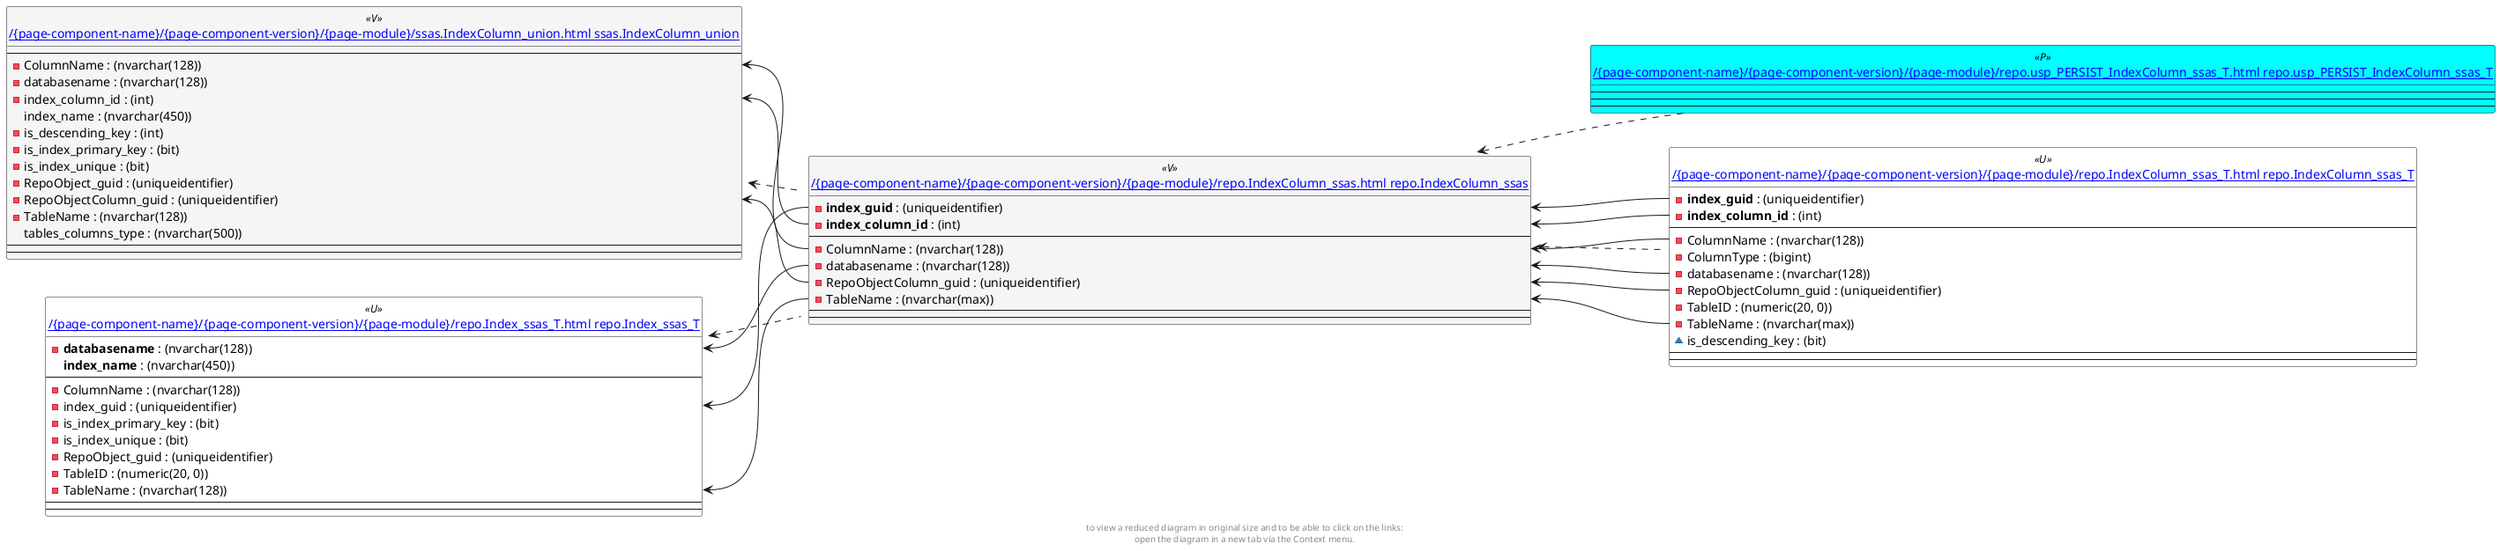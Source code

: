 @startuml
left to right direction
'top to bottom direction
hide circle
'avoide "." issues:
set namespaceSeparator none


skinparam class {
  BackgroundColor White
  BackgroundColor<<FN>> Yellow
  BackgroundColor<<FS>> Yellow
  BackgroundColor<<FT>> LightGray
  BackgroundColor<<IF>> Yellow
  BackgroundColor<<IS>> Yellow
  BackgroundColor<<P>> Aqua
  BackgroundColor<<PC>> Aqua
  BackgroundColor<<SN>> Yellow
  BackgroundColor<<SO>> SlateBlue
  BackgroundColor<<TF>> LightGray
  BackgroundColor<<TR>> Tomato
  BackgroundColor<<U>> White
  BackgroundColor<<V>> WhiteSmoke
  BackgroundColor<<X>> Aqua
}


entity "[[{site-url}/{page-component-name}/{page-component-version}/{page-module}/repo.Index_ssas_T.html repo.Index_ssas_T]]" as repo.Index_ssas_T << U >> {
  - **databasename** : (nvarchar(128))
  **index_name** : (nvarchar(450))
  --
  - ColumnName : (nvarchar(128))
  - index_guid : (uniqueidentifier)
  - is_index_primary_key : (bit)
  - is_index_unique : (bit)
  - RepoObject_guid : (uniqueidentifier)
  - TableID : (numeric(20, 0))
  - TableName : (nvarchar(128))
  --
  --
}

entity "[[{site-url}/{page-component-name}/{page-component-version}/{page-module}/repo.IndexColumn_ssas.html repo.IndexColumn_ssas]]" as repo.IndexColumn_ssas << V >> {
  - **index_guid** : (uniqueidentifier)
  - **index_column_id** : (int)
  --
  - ColumnName : (nvarchar(128))
  - databasename : (nvarchar(128))
  - RepoObjectColumn_guid : (uniqueidentifier)
  - TableName : (nvarchar(max))
  --
  --
}

entity "[[{site-url}/{page-component-name}/{page-component-version}/{page-module}/repo.IndexColumn_ssas_T.html repo.IndexColumn_ssas_T]]" as repo.IndexColumn_ssas_T << U >> {
  - **index_guid** : (uniqueidentifier)
  - **index_column_id** : (int)
  --
  - ColumnName : (nvarchar(128))
  - ColumnType : (bigint)
  - databasename : (nvarchar(128))
  - RepoObjectColumn_guid : (uniqueidentifier)
  - TableID : (numeric(20, 0))
  - TableName : (nvarchar(max))
  ~ is_descending_key : (bit)
  --
  --
}

entity "[[{site-url}/{page-component-name}/{page-component-version}/{page-module}/repo.usp_PERSIST_IndexColumn_ssas_T.html repo.usp_PERSIST_IndexColumn_ssas_T]]" as repo.usp_PERSIST_IndexColumn_ssas_T << P >> {
  --
  --
  --
}

entity "[[{site-url}/{page-component-name}/{page-component-version}/{page-module}/ssas.IndexColumn_union.html ssas.IndexColumn_union]]" as ssas.IndexColumn_union << V >> {
  --
  - ColumnName : (nvarchar(128))
  - databasename : (nvarchar(128))
  - index_column_id : (int)
  index_name : (nvarchar(450))
  - is_descending_key : (int)
  - is_index_primary_key : (bit)
  - is_index_unique : (bit)
  - RepoObject_guid : (uniqueidentifier)
  - RepoObjectColumn_guid : (uniqueidentifier)
  - TableName : (nvarchar(128))
  tables_columns_type : (nvarchar(500))
  --
  --
}

repo.Index_ssas_T <.. repo.IndexColumn_ssas
repo.IndexColumn_ssas <.. repo.IndexColumn_ssas_T
repo.IndexColumn_ssas <.. repo.usp_PERSIST_IndexColumn_ssas_T
ssas.IndexColumn_union <.. repo.IndexColumn_ssas
repo.Index_ssas_T::databasename <-- repo.IndexColumn_ssas::databasename
repo.Index_ssas_T::index_guid <-- repo.IndexColumn_ssas::index_guid
repo.Index_ssas_T::TableName <-- repo.IndexColumn_ssas::TableName
repo.IndexColumn_ssas::ColumnName <-- repo.IndexColumn_ssas_T::ColumnName
repo.IndexColumn_ssas::databasename <-- repo.IndexColumn_ssas_T::databasename
repo.IndexColumn_ssas::index_column_id <-- repo.IndexColumn_ssas_T::index_column_id
repo.IndexColumn_ssas::index_guid <-- repo.IndexColumn_ssas_T::index_guid
repo.IndexColumn_ssas::RepoObjectColumn_guid <-- repo.IndexColumn_ssas_T::RepoObjectColumn_guid
repo.IndexColumn_ssas::TableName <-- repo.IndexColumn_ssas_T::TableName
ssas.IndexColumn_union::ColumnName <-- repo.IndexColumn_ssas::ColumnName
ssas.IndexColumn_union::index_column_id <-- repo.IndexColumn_ssas::index_column_id
ssas.IndexColumn_union::RepoObjectColumn_guid <-- repo.IndexColumn_ssas::RepoObjectColumn_guid
footer
to view a reduced diagram in original size and to be able to click on the links:
open the diagram in a new tab via the Context menu.
end footer

@enduml

